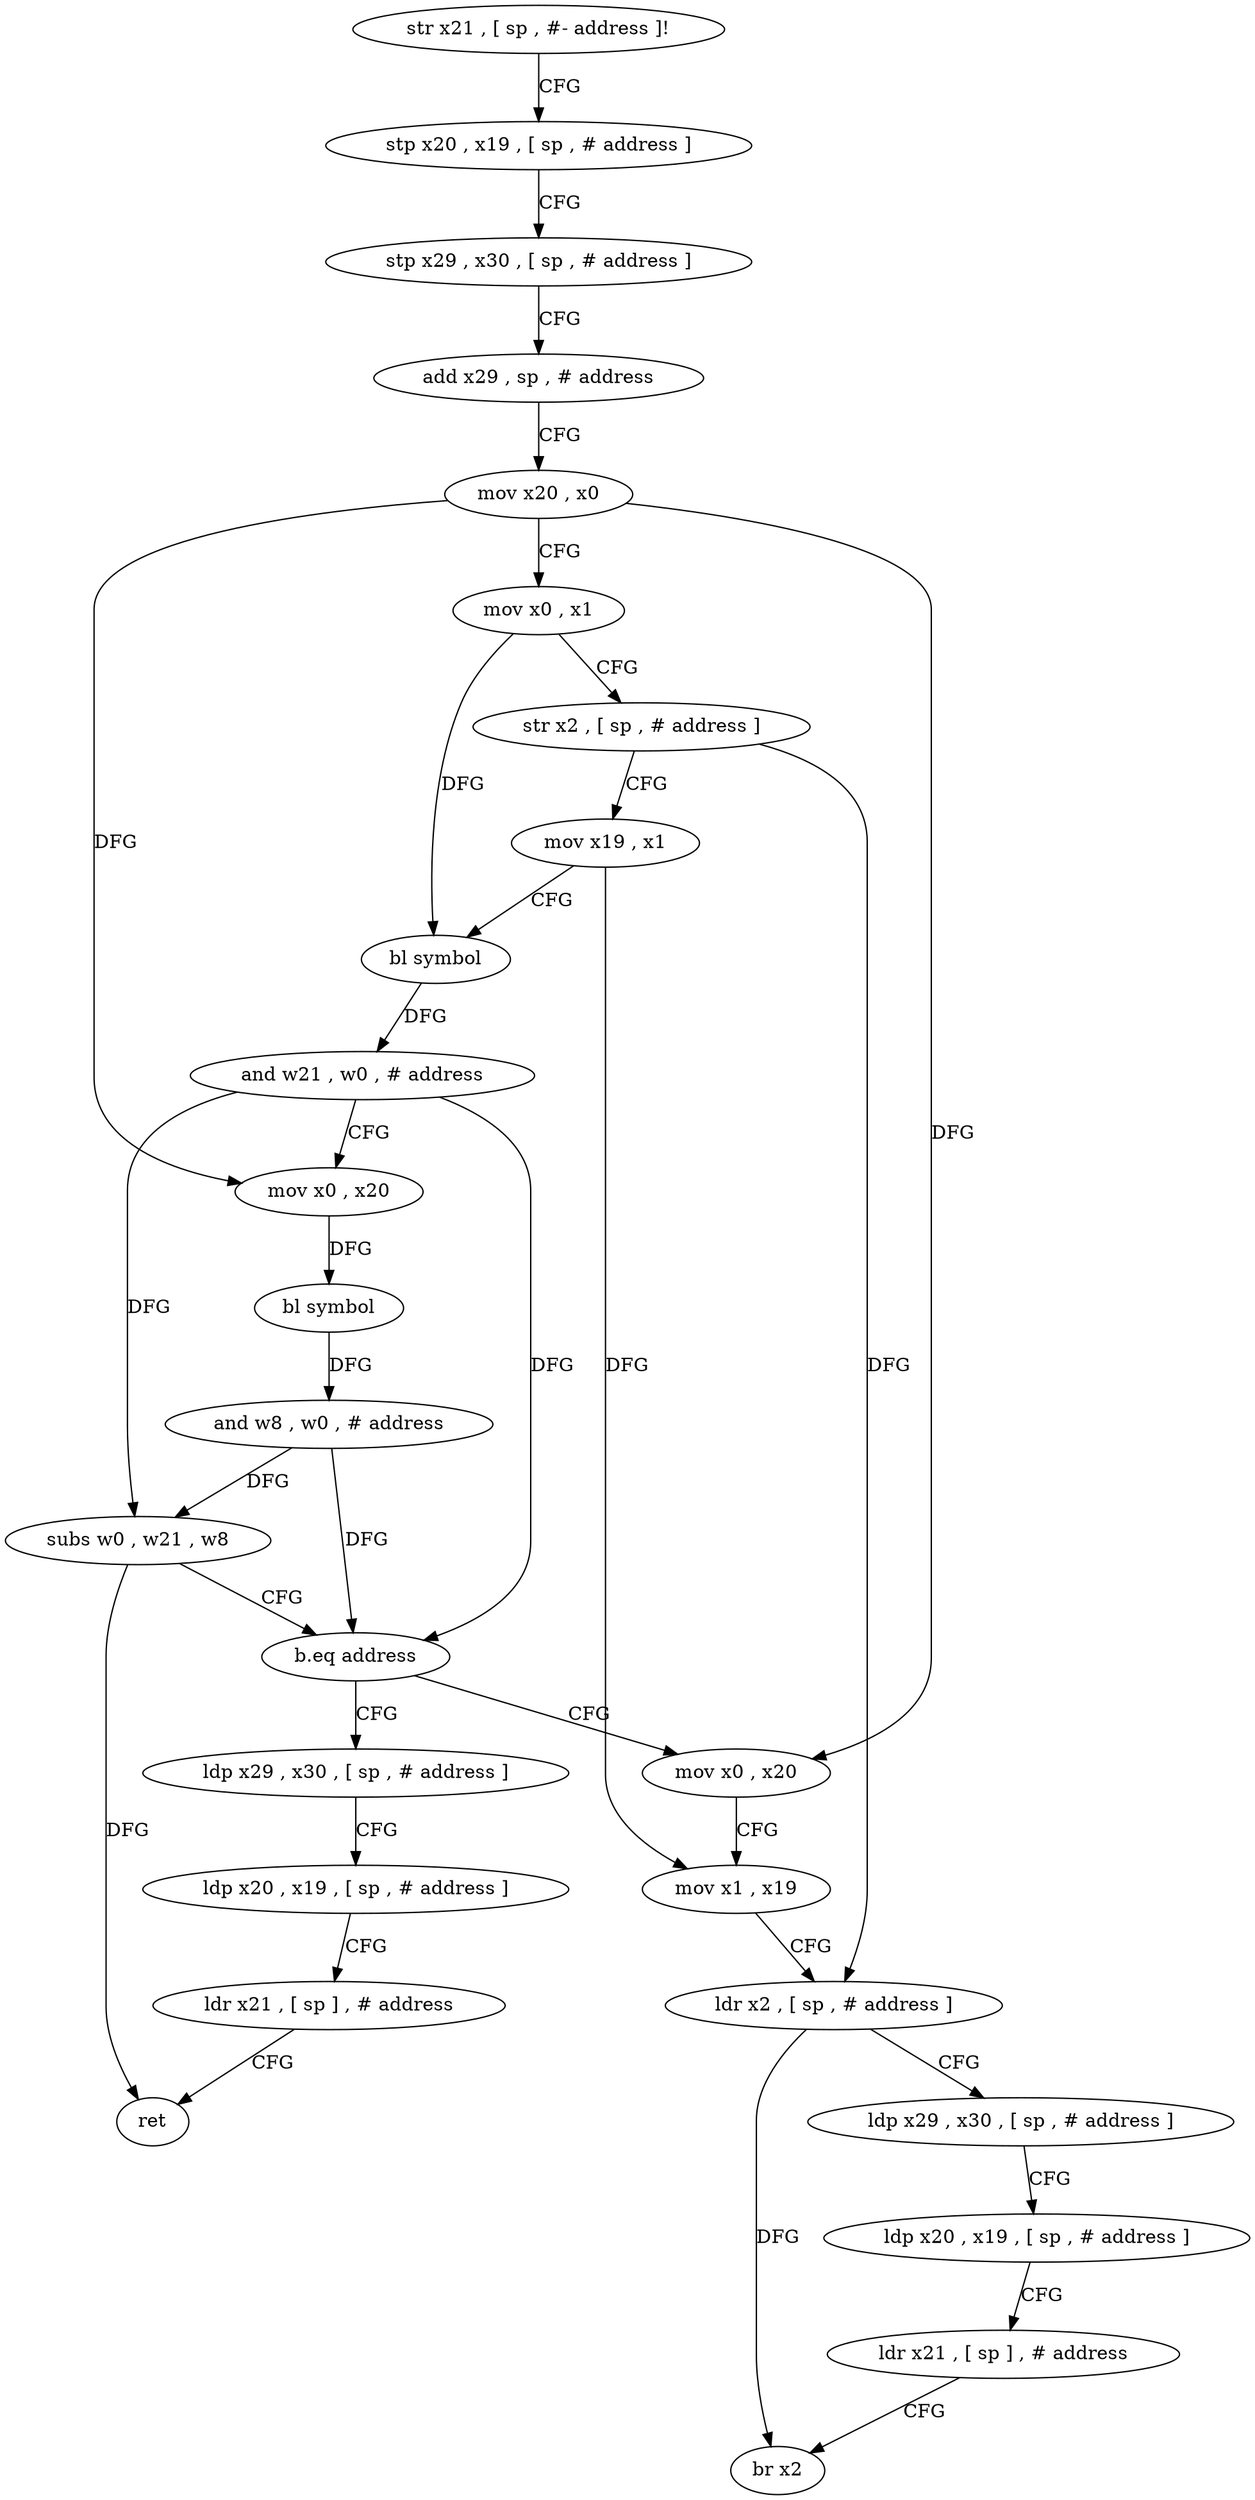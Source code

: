 digraph "func" {
"4226576" [label = "str x21 , [ sp , #- address ]!" ]
"4226580" [label = "stp x20 , x19 , [ sp , # address ]" ]
"4226584" [label = "stp x29 , x30 , [ sp , # address ]" ]
"4226588" [label = "add x29 , sp , # address" ]
"4226592" [label = "mov x20 , x0" ]
"4226596" [label = "mov x0 , x1" ]
"4226600" [label = "str x2 , [ sp , # address ]" ]
"4226604" [label = "mov x19 , x1" ]
"4226608" [label = "bl symbol" ]
"4226612" [label = "and w21 , w0 , # address" ]
"4226616" [label = "mov x0 , x20" ]
"4226620" [label = "bl symbol" ]
"4226624" [label = "and w8 , w0 , # address" ]
"4226628" [label = "subs w0 , w21 , w8" ]
"4226632" [label = "b.eq address" ]
"4226652" [label = "mov x0 , x20" ]
"4226636" [label = "ldp x29 , x30 , [ sp , # address ]" ]
"4226656" [label = "mov x1 , x19" ]
"4226660" [label = "ldr x2 , [ sp , # address ]" ]
"4226664" [label = "ldp x29 , x30 , [ sp , # address ]" ]
"4226668" [label = "ldp x20 , x19 , [ sp , # address ]" ]
"4226672" [label = "ldr x21 , [ sp ] , # address" ]
"4226676" [label = "br x2" ]
"4226640" [label = "ldp x20 , x19 , [ sp , # address ]" ]
"4226644" [label = "ldr x21 , [ sp ] , # address" ]
"4226648" [label = "ret" ]
"4226576" -> "4226580" [ label = "CFG" ]
"4226580" -> "4226584" [ label = "CFG" ]
"4226584" -> "4226588" [ label = "CFG" ]
"4226588" -> "4226592" [ label = "CFG" ]
"4226592" -> "4226596" [ label = "CFG" ]
"4226592" -> "4226616" [ label = "DFG" ]
"4226592" -> "4226652" [ label = "DFG" ]
"4226596" -> "4226600" [ label = "CFG" ]
"4226596" -> "4226608" [ label = "DFG" ]
"4226600" -> "4226604" [ label = "CFG" ]
"4226600" -> "4226660" [ label = "DFG" ]
"4226604" -> "4226608" [ label = "CFG" ]
"4226604" -> "4226656" [ label = "DFG" ]
"4226608" -> "4226612" [ label = "DFG" ]
"4226612" -> "4226616" [ label = "CFG" ]
"4226612" -> "4226628" [ label = "DFG" ]
"4226612" -> "4226632" [ label = "DFG" ]
"4226616" -> "4226620" [ label = "DFG" ]
"4226620" -> "4226624" [ label = "DFG" ]
"4226624" -> "4226628" [ label = "DFG" ]
"4226624" -> "4226632" [ label = "DFG" ]
"4226628" -> "4226632" [ label = "CFG" ]
"4226628" -> "4226648" [ label = "DFG" ]
"4226632" -> "4226652" [ label = "CFG" ]
"4226632" -> "4226636" [ label = "CFG" ]
"4226652" -> "4226656" [ label = "CFG" ]
"4226636" -> "4226640" [ label = "CFG" ]
"4226656" -> "4226660" [ label = "CFG" ]
"4226660" -> "4226664" [ label = "CFG" ]
"4226660" -> "4226676" [ label = "DFG" ]
"4226664" -> "4226668" [ label = "CFG" ]
"4226668" -> "4226672" [ label = "CFG" ]
"4226672" -> "4226676" [ label = "CFG" ]
"4226640" -> "4226644" [ label = "CFG" ]
"4226644" -> "4226648" [ label = "CFG" ]
}

